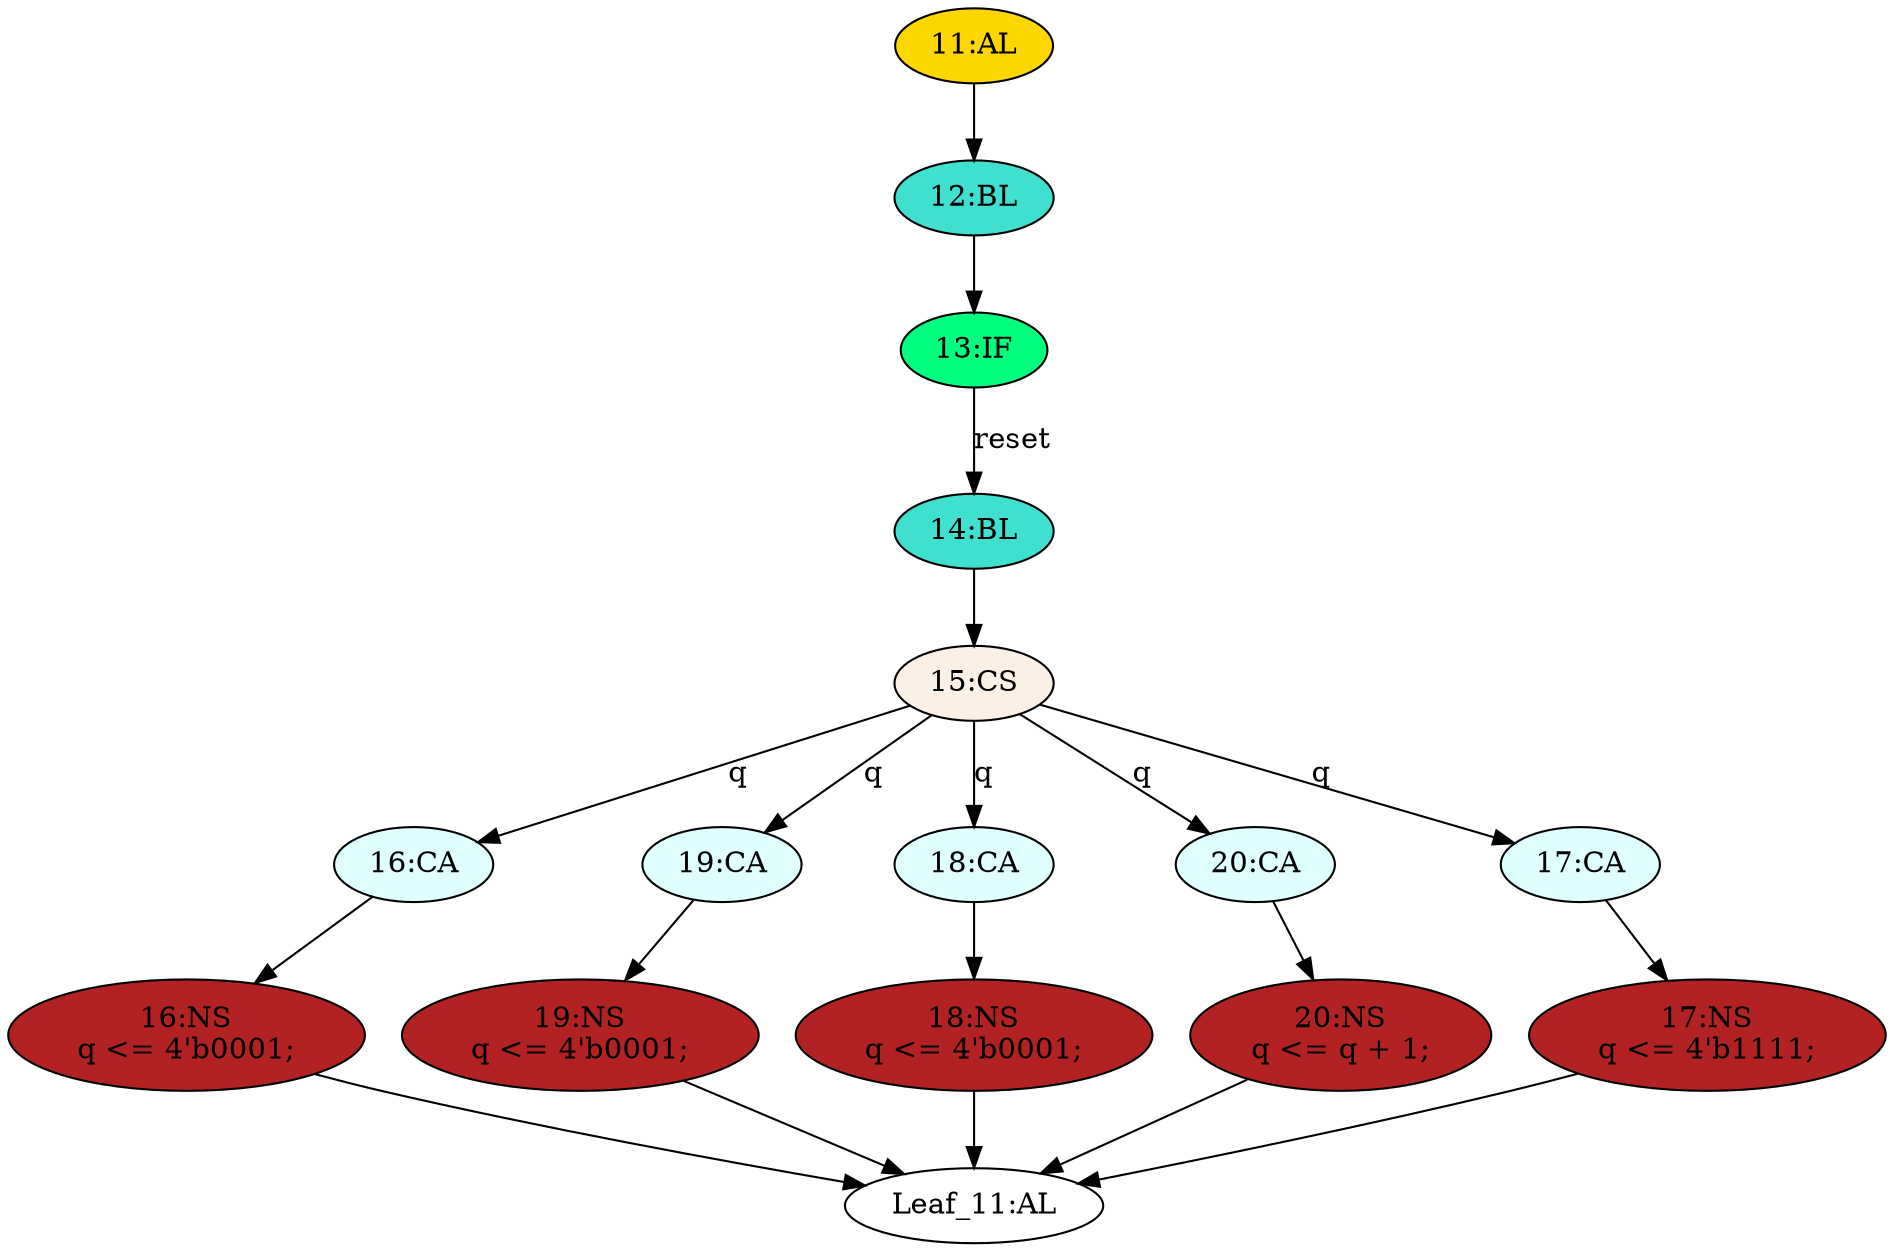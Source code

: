 strict digraph "" {
	node [label="\N"];
	"16:CA"	[ast="<pyverilog.vparser.ast.Case object at 0x7f3b13ea4750>",
		fillcolor=lightcyan,
		label="16:CA",
		statements="[]",
		style=filled,
		typ=Case];
	"16:NS"	[ast="<pyverilog.vparser.ast.NonblockingSubstitution object at 0x7f3b13ea47d0>",
		fillcolor=firebrick,
		label="16:NS
q <= 4'b0001;",
		statements="[<pyverilog.vparser.ast.NonblockingSubstitution object at 0x7f3b13ea47d0>]",
		style=filled,
		typ=NonblockingSubstitution];
	"16:CA" -> "16:NS"	[cond="[]",
		lineno=None];
	"14:BL"	[ast="<pyverilog.vparser.ast.Block object at 0x7f3b13ea4650>",
		fillcolor=turquoise,
		label="14:BL",
		statements="[]",
		style=filled,
		typ=Block];
	"15:CS"	[ast="<pyverilog.vparser.ast.CaseStatement object at 0x7f3b13ea4690>",
		fillcolor=linen,
		label="15:CS",
		statements="[]",
		style=filled,
		typ=CaseStatement];
	"14:BL" -> "15:CS"	[cond="[]",
		lineno=None];
	"13:IF"	[ast="<pyverilog.vparser.ast.IfStatement object at 0x7f3b13ea6050>",
		fillcolor=springgreen,
		label="13:IF",
		statements="[]",
		style=filled,
		typ=IfStatement];
	"13:IF" -> "14:BL"	[cond="['reset']",
		label=reset,
		lineno=13];
	"15:CS" -> "16:CA"	[cond="['q']",
		label=q,
		lineno=15];
	"19:CA"	[ast="<pyverilog.vparser.ast.Case object at 0x7f3b13ea4b90>",
		fillcolor=lightcyan,
		label="19:CA",
		statements="[]",
		style=filled,
		typ=Case];
	"15:CS" -> "19:CA"	[cond="['q']",
		label=q,
		lineno=15];
	"18:CA"	[ast="<pyverilog.vparser.ast.Case object at 0x7f3b13ea4ad0>",
		fillcolor=lightcyan,
		label="18:CA",
		statements="[]",
		style=filled,
		typ=Case];
	"15:CS" -> "18:CA"	[cond="['q']",
		label=q,
		lineno=15];
	"20:CA"	[ast="<pyverilog.vparser.ast.Case object at 0x7f3b13ea4c50>",
		fillcolor=lightcyan,
		label="20:CA",
		statements="[]",
		style=filled,
		typ=Case];
	"15:CS" -> "20:CA"	[cond="['q']",
		label=q,
		lineno=15];
	"17:CA"	[ast="<pyverilog.vparser.ast.Case object at 0x7f3b13ea4910>",
		fillcolor=lightcyan,
		label="17:CA",
		statements="[]",
		style=filled,
		typ=Case];
	"15:CS" -> "17:CA"	[cond="['q']",
		label=q,
		lineno=15];
	"19:NS"	[ast="<pyverilog.vparser.ast.NonblockingSubstitution object at 0x7f3b13ea4290>",
		fillcolor=firebrick,
		label="19:NS
q <= 4'b0001;",
		statements="[<pyverilog.vparser.ast.NonblockingSubstitution object at 0x7f3b13ea4290>]",
		style=filled,
		typ=NonblockingSubstitution];
	"19:CA" -> "19:NS"	[cond="[]",
		lineno=None];
	"18:NS"	[ast="<pyverilog.vparser.ast.NonblockingSubstitution object at 0x7f3b13ea4510>",
		fillcolor=firebrick,
		label="18:NS
q <= 4'b0001;",
		statements="[<pyverilog.vparser.ast.NonblockingSubstitution object at 0x7f3b13ea4510>]",
		style=filled,
		typ=NonblockingSubstitution];
	"Leaf_11:AL"	[def_var="['q']",
		label="Leaf_11:AL"];
	"18:NS" -> "Leaf_11:AL"	[cond="[]",
		lineno=None];
	"12:BL"	[ast="<pyverilog.vparser.ast.Block object at 0x7f3b13ea4fd0>",
		fillcolor=turquoise,
		label="12:BL",
		statements="[]",
		style=filled,
		typ=Block];
	"12:BL" -> "13:IF"	[cond="[]",
		lineno=None];
	"19:NS" -> "Leaf_11:AL"	[cond="[]",
		lineno=None];
	"18:CA" -> "18:NS"	[cond="[]",
		lineno=None];
	"20:NS"	[ast="<pyverilog.vparser.ast.NonblockingSubstitution object at 0x7f3b13ea4c90>",
		fillcolor=firebrick,
		label="20:NS
q <= q + 1;",
		statements="[<pyverilog.vparser.ast.NonblockingSubstitution object at 0x7f3b13ea4c90>]",
		style=filled,
		typ=NonblockingSubstitution];
	"20:NS" -> "Leaf_11:AL"	[cond="[]",
		lineno=None];
	"20:CA" -> "20:NS"	[cond="[]",
		lineno=None];
	"11:AL"	[ast="<pyverilog.vparser.ast.Always object at 0x7f3b13ea4e90>",
		clk_sens=True,
		fillcolor=gold,
		label="11:AL",
		sens="['clk']",
		statements="[]",
		style=filled,
		typ=Always,
		use_var="['q', 'reset']"];
	"11:AL" -> "12:BL"	[cond="[]",
		lineno=None];
	"17:NS"	[ast="<pyverilog.vparser.ast.NonblockingSubstitution object at 0x7f3b13ea4990>",
		fillcolor=firebrick,
		label="17:NS
q <= 4'b1111;",
		statements="[<pyverilog.vparser.ast.NonblockingSubstitution object at 0x7f3b13ea4990>]",
		style=filled,
		typ=NonblockingSubstitution];
	"17:NS" -> "Leaf_11:AL"	[cond="[]",
		lineno=None];
	"17:CA" -> "17:NS"	[cond="[]",
		lineno=None];
	"16:NS" -> "Leaf_11:AL"	[cond="[]",
		lineno=None];
}
